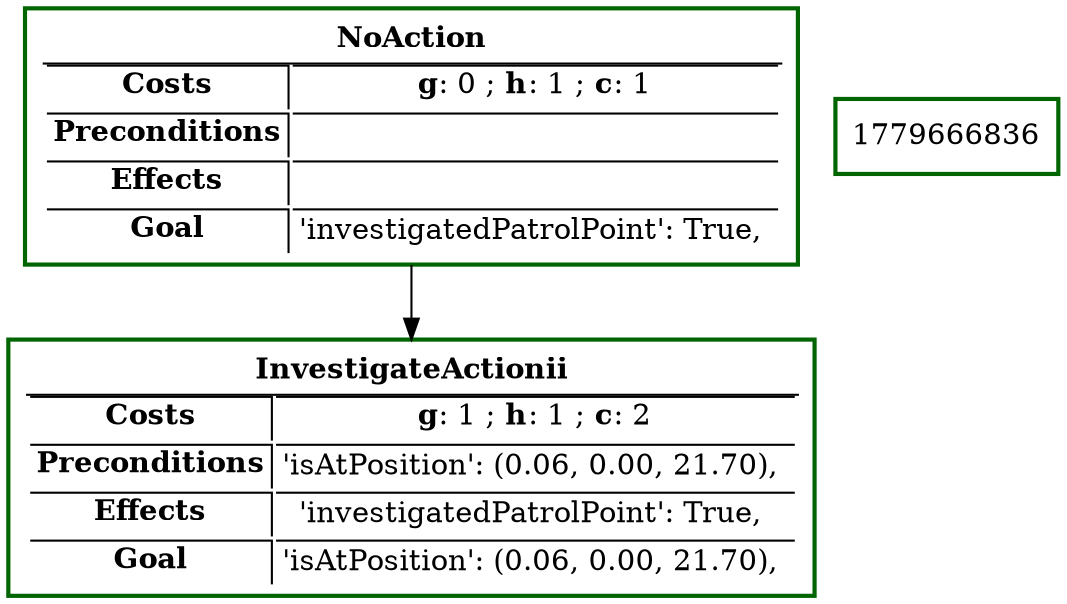 
digraph {

node [shape=box]

709259952 [label=<
<table border='0' color='black' fontcolor='#F5F5F5'>
    <tr> <td colspan='2'><b>NoAction</b></td> </tr>
    <hr/>
    <tr align='left'> <td border='1' sides='rt'><b>Costs</b></td>           <td border='1' sides='t'><b>g</b>: 0 ; <b>h</b>: 1 ; <b>c</b>: 1</td> </tr>
    <tr align='left'> <td border='1' sides='rt'><b>Preconditions</b></td>   <td border='1' sides='t'></td> </tr>
    <tr align='left'> <td border='1' sides='rt'><b>Effects</b></td>         <td border='1' sides='t'></td> </tr>
    <tr align='left'> <td border='1' sides='rt'><b>Goal</b></td>            <td border='1' sides='t'>'investigatedPatrolPoint': True, </td> </tr>
</table>
>]
1244463394 [label=<
<table border='0' color='black' fontcolor='#F5F5F5'>
    <tr> <td colspan='2'><b>InvestigateActionii</b></td> </tr>
    <hr/>
    <tr align='left'> <td border='1' sides='rt'><b>Costs</b></td>           <td border='1' sides='t'><b>g</b>: 1 ; <b>h</b>: 1 ; <b>c</b>: 2</td> </tr>
    <tr align='left'> <td border='1' sides='rt'><b>Preconditions</b></td>   <td border='1' sides='t'>'isAtPosition': (0.06, 0.00, 21.70), </td> </tr>
    <tr align='left'> <td border='1' sides='rt'><b>Effects</b></td>         <td border='1' sides='t'>'investigatedPatrolPoint': True, </td> </tr>
    <tr align='left'> <td border='1' sides='rt'><b>Goal</b></td>            <td border='1' sides='t'>'isAtPosition': (0.06, 0.00, 21.70), </td> </tr>
</table>
>]
1779666836 [style="bold" color="darkgreen"]
1244463394 [style="bold" color="darkgreen"]
709259952 [style="bold" color="darkgreen"]

709259952 -> 1244463394

}

